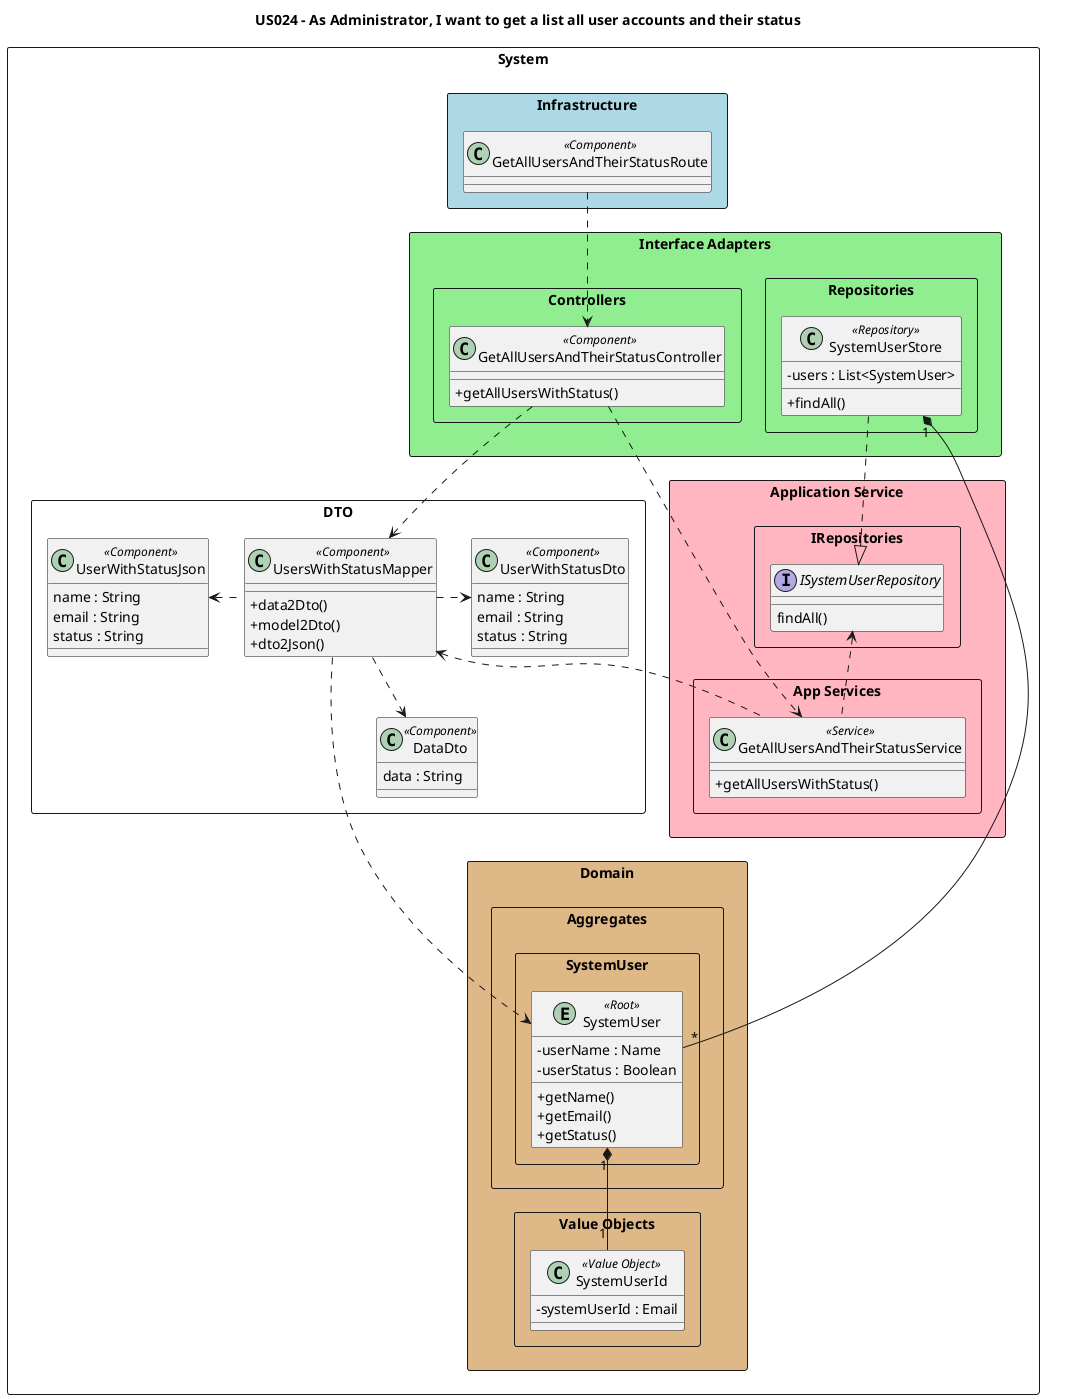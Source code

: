 @startuml
'https://plantuml.com/class-diagram

skinparam classAttributeIconSize 0

title US024 - As Administrator, I want to get a list all user accounts and their status

package "System" <<Rectangle>> {

package "Infrastructure" <<Rectangle>> #lightblue  {
class "GetAllUsersAndTheirStatusRoute" as route << Component >>
}

package "Interface Adapters" <<Rectangle>> #lightgreen {
package "Controllers" <<rectangle>>{
class "GetAllUsersAndTheirStatusController" as ctrl << Component >> {
+getAllUsersWithStatus()
}
}
package "Repositories" <<rectangle>>{
class "SystemUserStore" as store <<Repository>> {
-users : List<SystemUser>
+findAll()
}
}
}

package "Application Service" <<Rectangle>> #lightpink{

package "App Services" <<rectangle>>{
class "GetAllUsersAndTheirStatusService" as srv <<Service>> {
+getAllUsersWithStatus()
}
}

package "IRepositories" <<rectangle>>{
interface "ISystemUserRepository" as repo{
findAll()
}
}

}

package "Domain" <<Rectangle>> #burlywood{

package "Aggregates" <<Rectangle>>{

package "SystemUser" <<Rectangle>>{
entity "SystemUser" as user << Root >>{
-userName : Name
-userStatus : Boolean
+getName()
+getEmail()
+getStatus()
}
}

}

package "Value Objects" <<Rectangle>>{
class "SystemUserId" as userId << Value Object >>{
-systemUserId : Email
}
}

}

package "DTO" <<Rectangle>>{
class "UsersWithStatusMapper" as map << Component >>{
+data2Dto()
+model2Dto()
+dto2Json()
}
class "DataDto" as dataDto << Component >>{
data : String
}
class "UserWithStatusDto" as dto << Component >> {
name : String
email : String
status : String
}
class "UserWithStatusJson" as json << Component >>{
name : String
email : String
status : String
}
}
}

user "1"*-d-"1" userId

repo <|.u. store

store "1"*----"*" user

srv .u.> repo
srv .u.> map

map ..> dataDto
map ..> user
map .r.> dto
map .l.> json

ctrl .d.> srv
ctrl .d.> map

route .d.> ctrl

@enduml